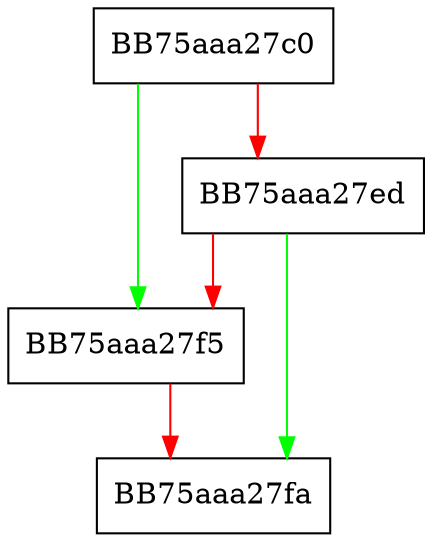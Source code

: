 digraph RpfAPI_meta_ParamUncompress {
  node [shape="box"];
  graph [splines=ortho];
  BB75aaa27c0 -> BB75aaa27f5 [color="green"];
  BB75aaa27c0 -> BB75aaa27ed [color="red"];
  BB75aaa27ed -> BB75aaa27fa [color="green"];
  BB75aaa27ed -> BB75aaa27f5 [color="red"];
  BB75aaa27f5 -> BB75aaa27fa [color="red"];
}